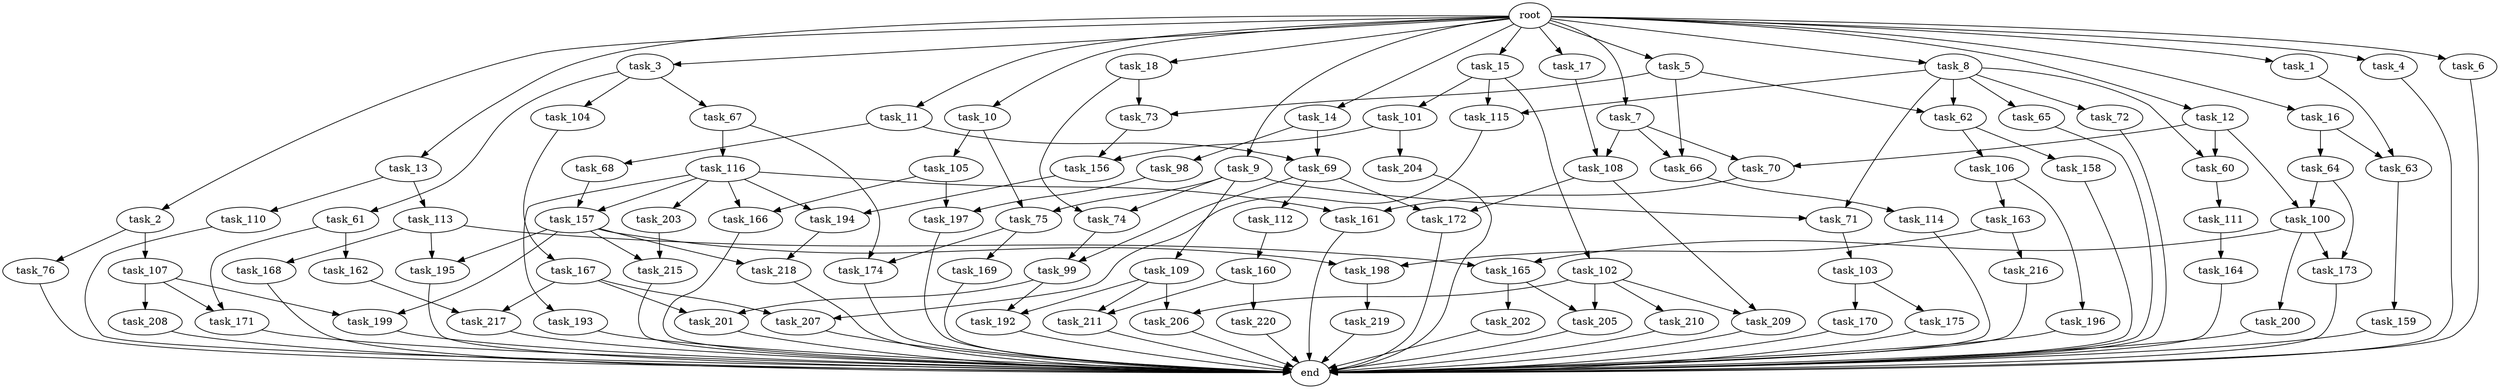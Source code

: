 digraph G {
  task_104 [size="1391569403.904000"];
  task_175 [size="68719476.736000"];
  task_171 [size="429496729.600000"];
  task_195 [size="2233382993.920000"];
  task_64 [size="618475290.624000"];
  task_17 [size="2.048000"];
  task_219 [size="274877906.944000"];
  task_217 [size="2199023255.552000"];
  task_112 [size="841813590.016000"];
  task_69 [size="1047972020.224000"];
  task_174 [size="1047972020.224000"];
  task_11 [size="2.048000"];
  task_209 [size="893353197.568000"];
  task_113 [size="841813590.016000"];
  task_199 [size="1116691496.960000"];
  task_73 [size="549755813.888000"];
  task_197 [size="2336462209.024000"];
  task_7 [size="2.048000"];
  task_109 [size="1099511627.776000"];
  task_67 [size="1391569403.904000"];
  task_158 [size="841813590.016000"];
  task_157 [size="498216206.336000"];
  task_205 [size="1374389534.720000"];
  task_216 [size="429496729.600000"];
  task_115 [size="1821066133.504000"];
  task_172 [size="1460288880.640000"];
  task_75 [size="1717986918.400000"];
  task_206 [size="1992864825.344000"];
  task_192 [size="3435973836.800000"];
  task_203 [size="68719476.736000"];
  task_63 [size="1460288880.640000"];
  task_61 [size="1391569403.904000"];
  task_201 [size="2817498546.176000"];
  task_107 [size="1099511627.776000"];
  task_196 [size="1099511627.776000"];
  task_72 [size="1391569403.904000"];
  task_105 [size="618475290.624000"];
  task_193 [size="68719476.736000"];
  task_198 [size="1271310319.616000"];
  task_3 [size="2.048000"];
  task_202 [size="1099511627.776000"];
  task_207 [size="2199023255.552000"];
  task_14 [size="2.048000"];
  task_62 [size="1666447310.848000"];
  task_215 [size="1271310319.616000"];
  task_108 [size="687194767.360000"];
  task_100 [size="1460288880.640000"];
  task_9 [size="2.048000"];
  task_8 [size="2.048000"];
  end [size="0.000000"];
  root [size="0.000000"];
  task_161 [size="498216206.336000"];
  task_218 [size="1683627180.032000"];
  task_165 [size="3109556322.304000"];
  task_4 [size="2.048000"];
  task_70 [size="2010044694.528000"];
  task_65 [size="1391569403.904000"];
  task_60 [size="2783138807.808000"];
  task_13 [size="2.048000"];
  task_99 [size="910533066.752000"];
  task_194 [size="343597383.680000"];
  task_66 [size="893353197.568000"];
  task_210 [size="274877906.944000"];
  task_5 [size="2.048000"];
  task_169 [size="429496729.600000"];
  task_204 [size="841813590.016000"];
  task_170 [size="68719476.736000"];
  task_200 [size="1717986918.400000"];
  task_6 [size="2.048000"];
  task_220 [size="618475290.624000"];
  task_116 [size="618475290.624000"];
  task_16 [size="2.048000"];
  task_164 [size="1099511627.776000"];
  task_106 [size="841813590.016000"];
  task_18 [size="2.048000"];
  task_15 [size="2.048000"];
  task_166 [size="1786706395.136000"];
  task_10 [size="2.048000"];
  task_110 [size="841813590.016000"];
  task_211 [size="2336462209.024000"];
  task_74 [size="1374389534.720000"];
  task_173 [size="1786706395.136000"];
  task_103 [size="841813590.016000"];
  task_160 [size="1099511627.776000"];
  task_1 [size="2.048000"];
  task_208 [size="274877906.944000"];
  task_159 [size="68719476.736000"];
  task_156 [size="910533066.752000"];
  task_68 [size="618475290.624000"];
  task_168 [size="1391569403.904000"];
  task_2 [size="2.048000"];
  task_71 [size="2491081031.680000"];
  task_114 [size="429496729.600000"];
  task_12 [size="2.048000"];
  task_111 [size="154618822.656000"];
  task_167 [size="618475290.624000"];
  task_163 [size="1099511627.776000"];
  task_102 [size="429496729.600000"];
  task_101 [size="429496729.600000"];
  task_162 [size="154618822.656000"];
  task_98 [size="429496729.600000"];
  task_76 [size="1099511627.776000"];

  task_104 -> task_167 [size="301989888.000000"];
  task_175 -> end [size="1.000000"];
  task_171 -> end [size="1.000000"];
  task_195 -> end [size="1.000000"];
  task_64 -> task_173 [size="33554432.000000"];
  task_64 -> task_100 [size="33554432.000000"];
  task_17 -> task_108 [size="33554432.000000"];
  task_219 -> end [size="1.000000"];
  task_217 -> end [size="1.000000"];
  task_112 -> task_160 [size="536870912.000000"];
  task_69 -> task_112 [size="411041792.000000"];
  task_69 -> task_99 [size="411041792.000000"];
  task_69 -> task_172 [size="411041792.000000"];
  task_174 -> end [size="1.000000"];
  task_11 -> task_68 [size="301989888.000000"];
  task_11 -> task_69 [size="301989888.000000"];
  task_209 -> end [size="1.000000"];
  task_113 -> task_165 [size="679477248.000000"];
  task_113 -> task_195 [size="679477248.000000"];
  task_113 -> task_168 [size="679477248.000000"];
  task_199 -> end [size="1.000000"];
  task_73 -> task_156 [size="33554432.000000"];
  task_197 -> end [size="1.000000"];
  task_7 -> task_108 [size="301989888.000000"];
  task_7 -> task_66 [size="301989888.000000"];
  task_7 -> task_70 [size="301989888.000000"];
  task_109 -> task_206 [size="838860800.000000"];
  task_109 -> task_192 [size="838860800.000000"];
  task_109 -> task_211 [size="838860800.000000"];
  task_67 -> task_174 [size="301989888.000000"];
  task_67 -> task_116 [size="301989888.000000"];
  task_158 -> end [size="1.000000"];
  task_157 -> task_198 [size="411041792.000000"];
  task_157 -> task_195 [size="411041792.000000"];
  task_157 -> task_199 [size="411041792.000000"];
  task_157 -> task_215 [size="411041792.000000"];
  task_157 -> task_218 [size="411041792.000000"];
  task_205 -> end [size="1.000000"];
  task_216 -> end [size="1.000000"];
  task_115 -> task_207 [size="536870912.000000"];
  task_172 -> end [size="1.000000"];
  task_75 -> task_169 [size="209715200.000000"];
  task_75 -> task_174 [size="209715200.000000"];
  task_206 -> end [size="1.000000"];
  task_192 -> end [size="1.000000"];
  task_203 -> task_215 [size="209715200.000000"];
  task_63 -> task_159 [size="33554432.000000"];
  task_61 -> task_162 [size="75497472.000000"];
  task_61 -> task_171 [size="75497472.000000"];
  task_201 -> end [size="1.000000"];
  task_107 -> task_171 [size="134217728.000000"];
  task_107 -> task_199 [size="134217728.000000"];
  task_107 -> task_208 [size="134217728.000000"];
  task_196 -> end [size="1.000000"];
  task_72 -> end [size="1.000000"];
  task_105 -> task_197 [size="838860800.000000"];
  task_105 -> task_166 [size="838860800.000000"];
  task_193 -> end [size="1.000000"];
  task_198 -> task_219 [size="134217728.000000"];
  task_3 -> task_61 [size="679477248.000000"];
  task_3 -> task_67 [size="679477248.000000"];
  task_3 -> task_104 [size="679477248.000000"];
  task_202 -> end [size="1.000000"];
  task_207 -> end [size="1.000000"];
  task_14 -> task_69 [size="209715200.000000"];
  task_14 -> task_98 [size="209715200.000000"];
  task_62 -> task_106 [size="411041792.000000"];
  task_62 -> task_158 [size="411041792.000000"];
  task_215 -> end [size="1.000000"];
  task_108 -> task_209 [size="301989888.000000"];
  task_108 -> task_172 [size="301989888.000000"];
  task_100 -> task_173 [size="838860800.000000"];
  task_100 -> task_165 [size="838860800.000000"];
  task_100 -> task_200 [size="838860800.000000"];
  task_9 -> task_109 [size="536870912.000000"];
  task_9 -> task_75 [size="536870912.000000"];
  task_9 -> task_71 [size="536870912.000000"];
  task_9 -> task_74 [size="536870912.000000"];
  task_8 -> task_60 [size="679477248.000000"];
  task_8 -> task_71 [size="679477248.000000"];
  task_8 -> task_65 [size="679477248.000000"];
  task_8 -> task_72 [size="679477248.000000"];
  task_8 -> task_62 [size="679477248.000000"];
  task_8 -> task_115 [size="679477248.000000"];
  root -> task_15 [size="1.000000"];
  root -> task_16 [size="1.000000"];
  root -> task_5 [size="1.000000"];
  root -> task_11 [size="1.000000"];
  root -> task_3 [size="1.000000"];
  root -> task_12 [size="1.000000"];
  root -> task_8 [size="1.000000"];
  root -> task_6 [size="1.000000"];
  root -> task_17 [size="1.000000"];
  root -> task_7 [size="1.000000"];
  root -> task_10 [size="1.000000"];
  root -> task_1 [size="1.000000"];
  root -> task_4 [size="1.000000"];
  root -> task_2 [size="1.000000"];
  root -> task_13 [size="1.000000"];
  root -> task_14 [size="1.000000"];
  root -> task_9 [size="1.000000"];
  root -> task_18 [size="1.000000"];
  task_161 -> end [size="1.000000"];
  task_218 -> end [size="1.000000"];
  task_165 -> task_205 [size="536870912.000000"];
  task_165 -> task_202 [size="536870912.000000"];
  task_4 -> end [size="1.000000"];
  task_70 -> task_161 [size="209715200.000000"];
  task_65 -> end [size="1.000000"];
  task_60 -> task_111 [size="75497472.000000"];
  task_13 -> task_113 [size="411041792.000000"];
  task_13 -> task_110 [size="411041792.000000"];
  task_99 -> task_201 [size="838860800.000000"];
  task_99 -> task_192 [size="838860800.000000"];
  task_194 -> task_218 [size="411041792.000000"];
  task_66 -> task_114 [size="209715200.000000"];
  task_210 -> end [size="1.000000"];
  task_5 -> task_66 [size="134217728.000000"];
  task_5 -> task_62 [size="134217728.000000"];
  task_5 -> task_73 [size="134217728.000000"];
  task_169 -> end [size="1.000000"];
  task_204 -> end [size="1.000000"];
  task_170 -> end [size="1.000000"];
  task_200 -> end [size="1.000000"];
  task_6 -> end [size="1.000000"];
  task_220 -> end [size="1.000000"];
  task_116 -> task_161 [size="33554432.000000"];
  task_116 -> task_166 [size="33554432.000000"];
  task_116 -> task_203 [size="33554432.000000"];
  task_116 -> task_193 [size="33554432.000000"];
  task_116 -> task_157 [size="33554432.000000"];
  task_116 -> task_194 [size="33554432.000000"];
  task_16 -> task_64 [size="301989888.000000"];
  task_16 -> task_63 [size="301989888.000000"];
  task_164 -> end [size="1.000000"];
  task_106 -> task_163 [size="536870912.000000"];
  task_106 -> task_196 [size="536870912.000000"];
  task_18 -> task_73 [size="134217728.000000"];
  task_18 -> task_74 [size="134217728.000000"];
  task_15 -> task_102 [size="209715200.000000"];
  task_15 -> task_115 [size="209715200.000000"];
  task_15 -> task_101 [size="209715200.000000"];
  task_166 -> end [size="1.000000"];
  task_10 -> task_75 [size="301989888.000000"];
  task_10 -> task_105 [size="301989888.000000"];
  task_110 -> end [size="1.000000"];
  task_211 -> end [size="1.000000"];
  task_74 -> task_99 [size="33554432.000000"];
  task_173 -> end [size="1.000000"];
  task_103 -> task_170 [size="33554432.000000"];
  task_103 -> task_175 [size="33554432.000000"];
  task_160 -> task_220 [size="301989888.000000"];
  task_160 -> task_211 [size="301989888.000000"];
  task_1 -> task_63 [size="411041792.000000"];
  task_208 -> end [size="1.000000"];
  task_159 -> end [size="1.000000"];
  task_156 -> task_194 [size="134217728.000000"];
  task_68 -> task_157 [size="209715200.000000"];
  task_168 -> end [size="1.000000"];
  task_2 -> task_107 [size="536870912.000000"];
  task_2 -> task_76 [size="536870912.000000"];
  task_71 -> task_103 [size="411041792.000000"];
  task_114 -> end [size="1.000000"];
  task_12 -> task_60 [size="679477248.000000"];
  task_12 -> task_100 [size="679477248.000000"];
  task_12 -> task_70 [size="679477248.000000"];
  task_111 -> task_164 [size="536870912.000000"];
  task_167 -> task_201 [size="536870912.000000"];
  task_167 -> task_207 [size="536870912.000000"];
  task_167 -> task_217 [size="536870912.000000"];
  task_163 -> task_198 [size="209715200.000000"];
  task_163 -> task_216 [size="209715200.000000"];
  task_102 -> task_209 [size="134217728.000000"];
  task_102 -> task_205 [size="134217728.000000"];
  task_102 -> task_206 [size="134217728.000000"];
  task_102 -> task_210 [size="134217728.000000"];
  task_101 -> task_156 [size="411041792.000000"];
  task_101 -> task_204 [size="411041792.000000"];
  task_162 -> task_217 [size="536870912.000000"];
  task_98 -> task_197 [size="301989888.000000"];
  task_76 -> end [size="1.000000"];
}
